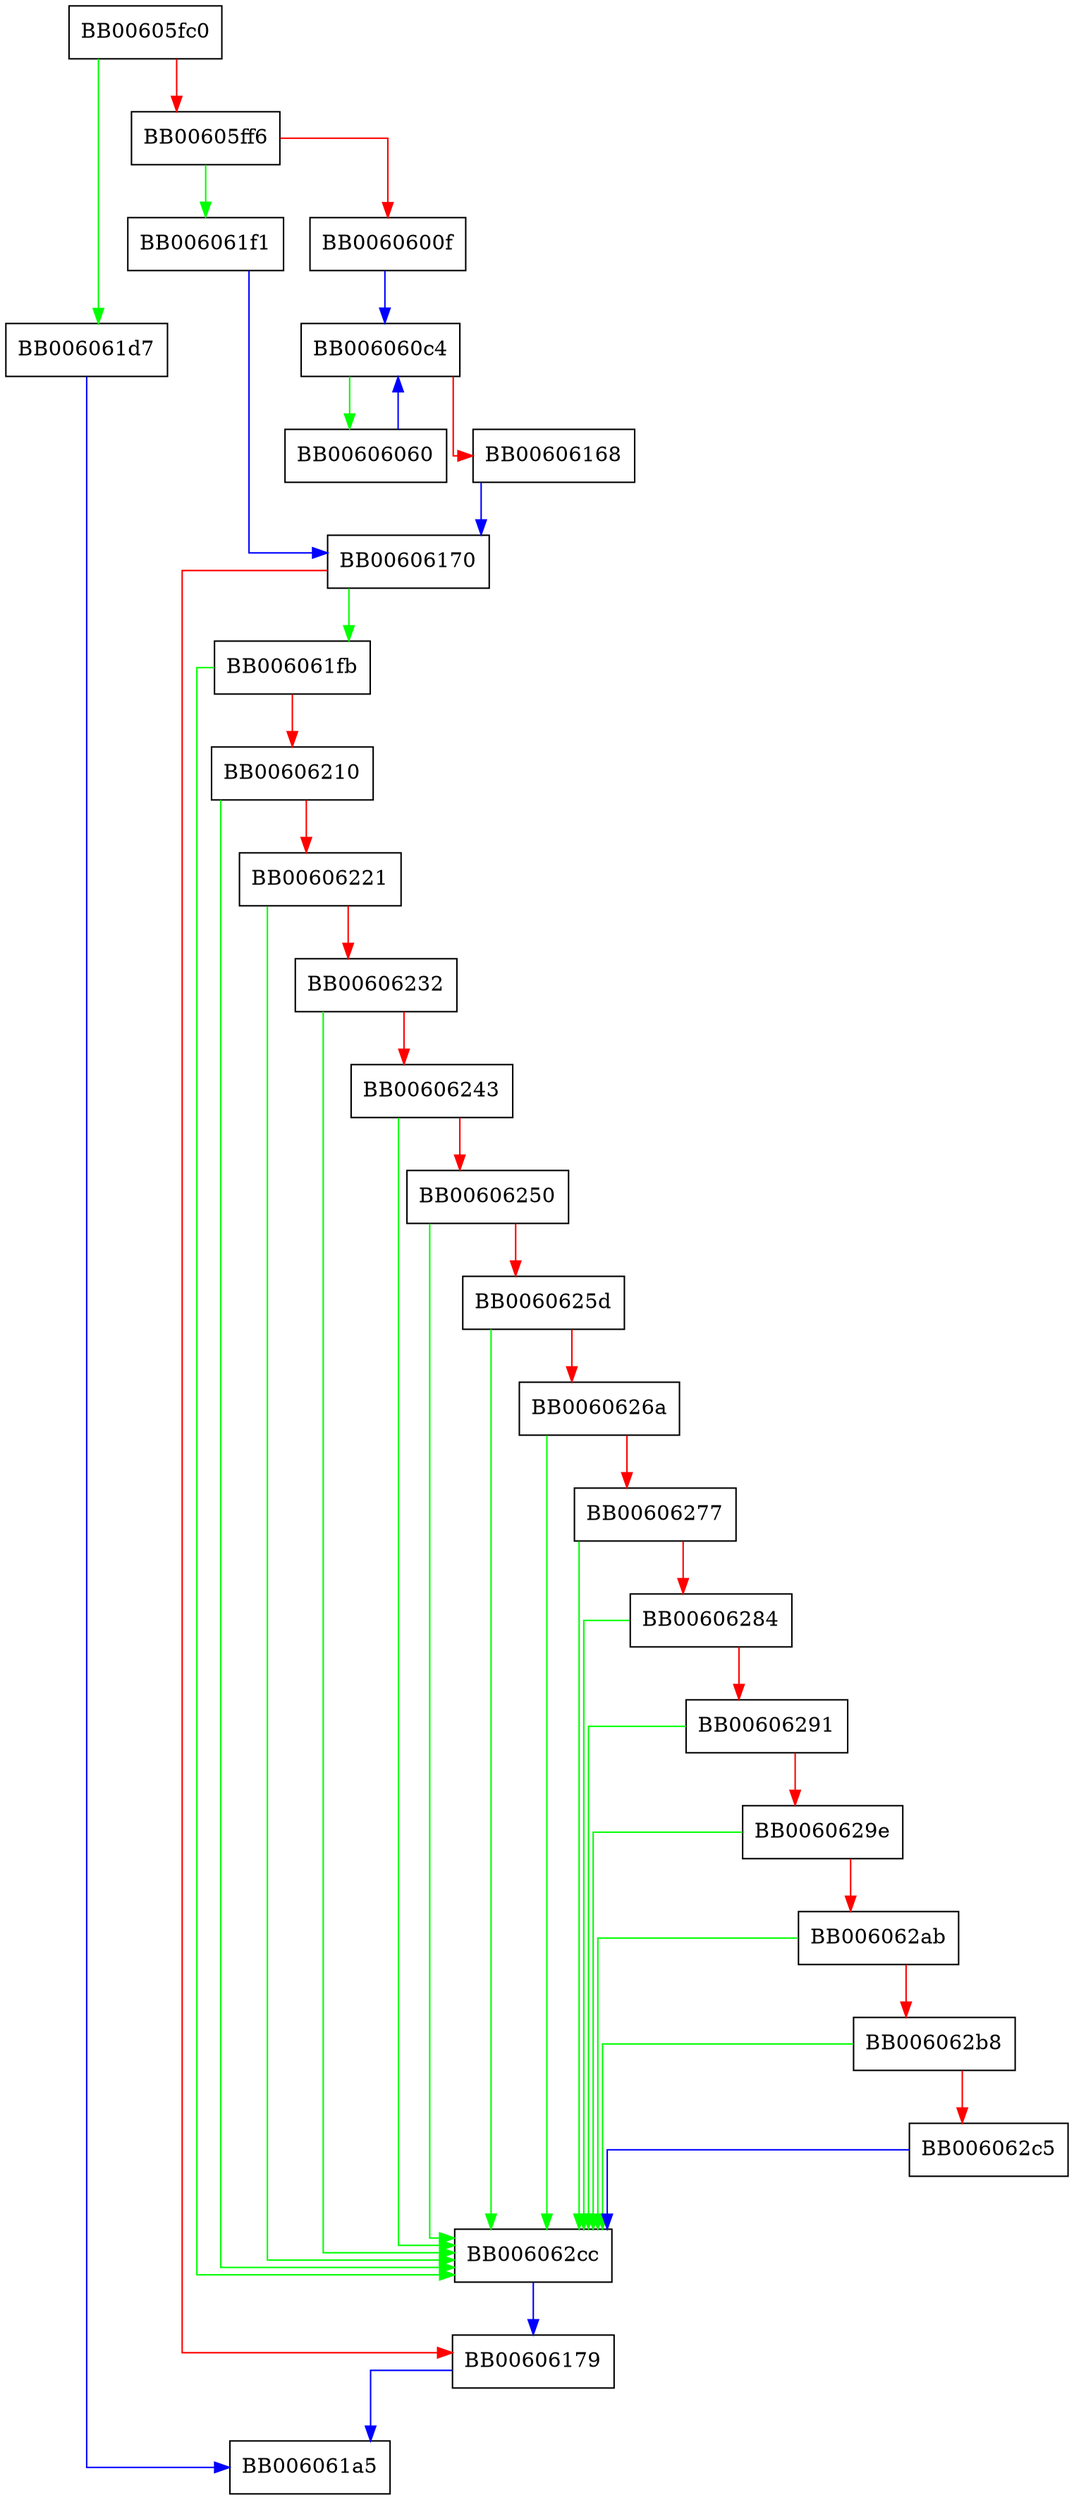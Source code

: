 digraph CRYPTO_gcm128_setiv {
  node [shape="box"];
  graph [splines=ortho];
  BB00605fc0 -> BB006061d7 [color="green"];
  BB00605fc0 -> BB00605ff6 [color="red"];
  BB00605ff6 -> BB006061f1 [color="green"];
  BB00605ff6 -> BB0060600f [color="red"];
  BB0060600f -> BB006060c4 [color="blue"];
  BB00606060 -> BB006060c4 [color="blue"];
  BB006060c4 -> BB00606060 [color="green"];
  BB006060c4 -> BB00606168 [color="red"];
  BB00606168 -> BB00606170 [color="blue"];
  BB00606170 -> BB006061fb [color="green"];
  BB00606170 -> BB00606179 [color="red"];
  BB00606179 -> BB006061a5 [color="blue"];
  BB006061d7 -> BB006061a5 [color="blue"];
  BB006061f1 -> BB00606170 [color="blue"];
  BB006061fb -> BB006062cc [color="green"];
  BB006061fb -> BB00606210 [color="red"];
  BB00606210 -> BB006062cc [color="green"];
  BB00606210 -> BB00606221 [color="red"];
  BB00606221 -> BB006062cc [color="green"];
  BB00606221 -> BB00606232 [color="red"];
  BB00606232 -> BB006062cc [color="green"];
  BB00606232 -> BB00606243 [color="red"];
  BB00606243 -> BB006062cc [color="green"];
  BB00606243 -> BB00606250 [color="red"];
  BB00606250 -> BB006062cc [color="green"];
  BB00606250 -> BB0060625d [color="red"];
  BB0060625d -> BB006062cc [color="green"];
  BB0060625d -> BB0060626a [color="red"];
  BB0060626a -> BB006062cc [color="green"];
  BB0060626a -> BB00606277 [color="red"];
  BB00606277 -> BB006062cc [color="green"];
  BB00606277 -> BB00606284 [color="red"];
  BB00606284 -> BB006062cc [color="green"];
  BB00606284 -> BB00606291 [color="red"];
  BB00606291 -> BB006062cc [color="green"];
  BB00606291 -> BB0060629e [color="red"];
  BB0060629e -> BB006062cc [color="green"];
  BB0060629e -> BB006062ab [color="red"];
  BB006062ab -> BB006062cc [color="green"];
  BB006062ab -> BB006062b8 [color="red"];
  BB006062b8 -> BB006062cc [color="green"];
  BB006062b8 -> BB006062c5 [color="red"];
  BB006062c5 -> BB006062cc [color="blue"];
  BB006062cc -> BB00606179 [color="blue"];
}
